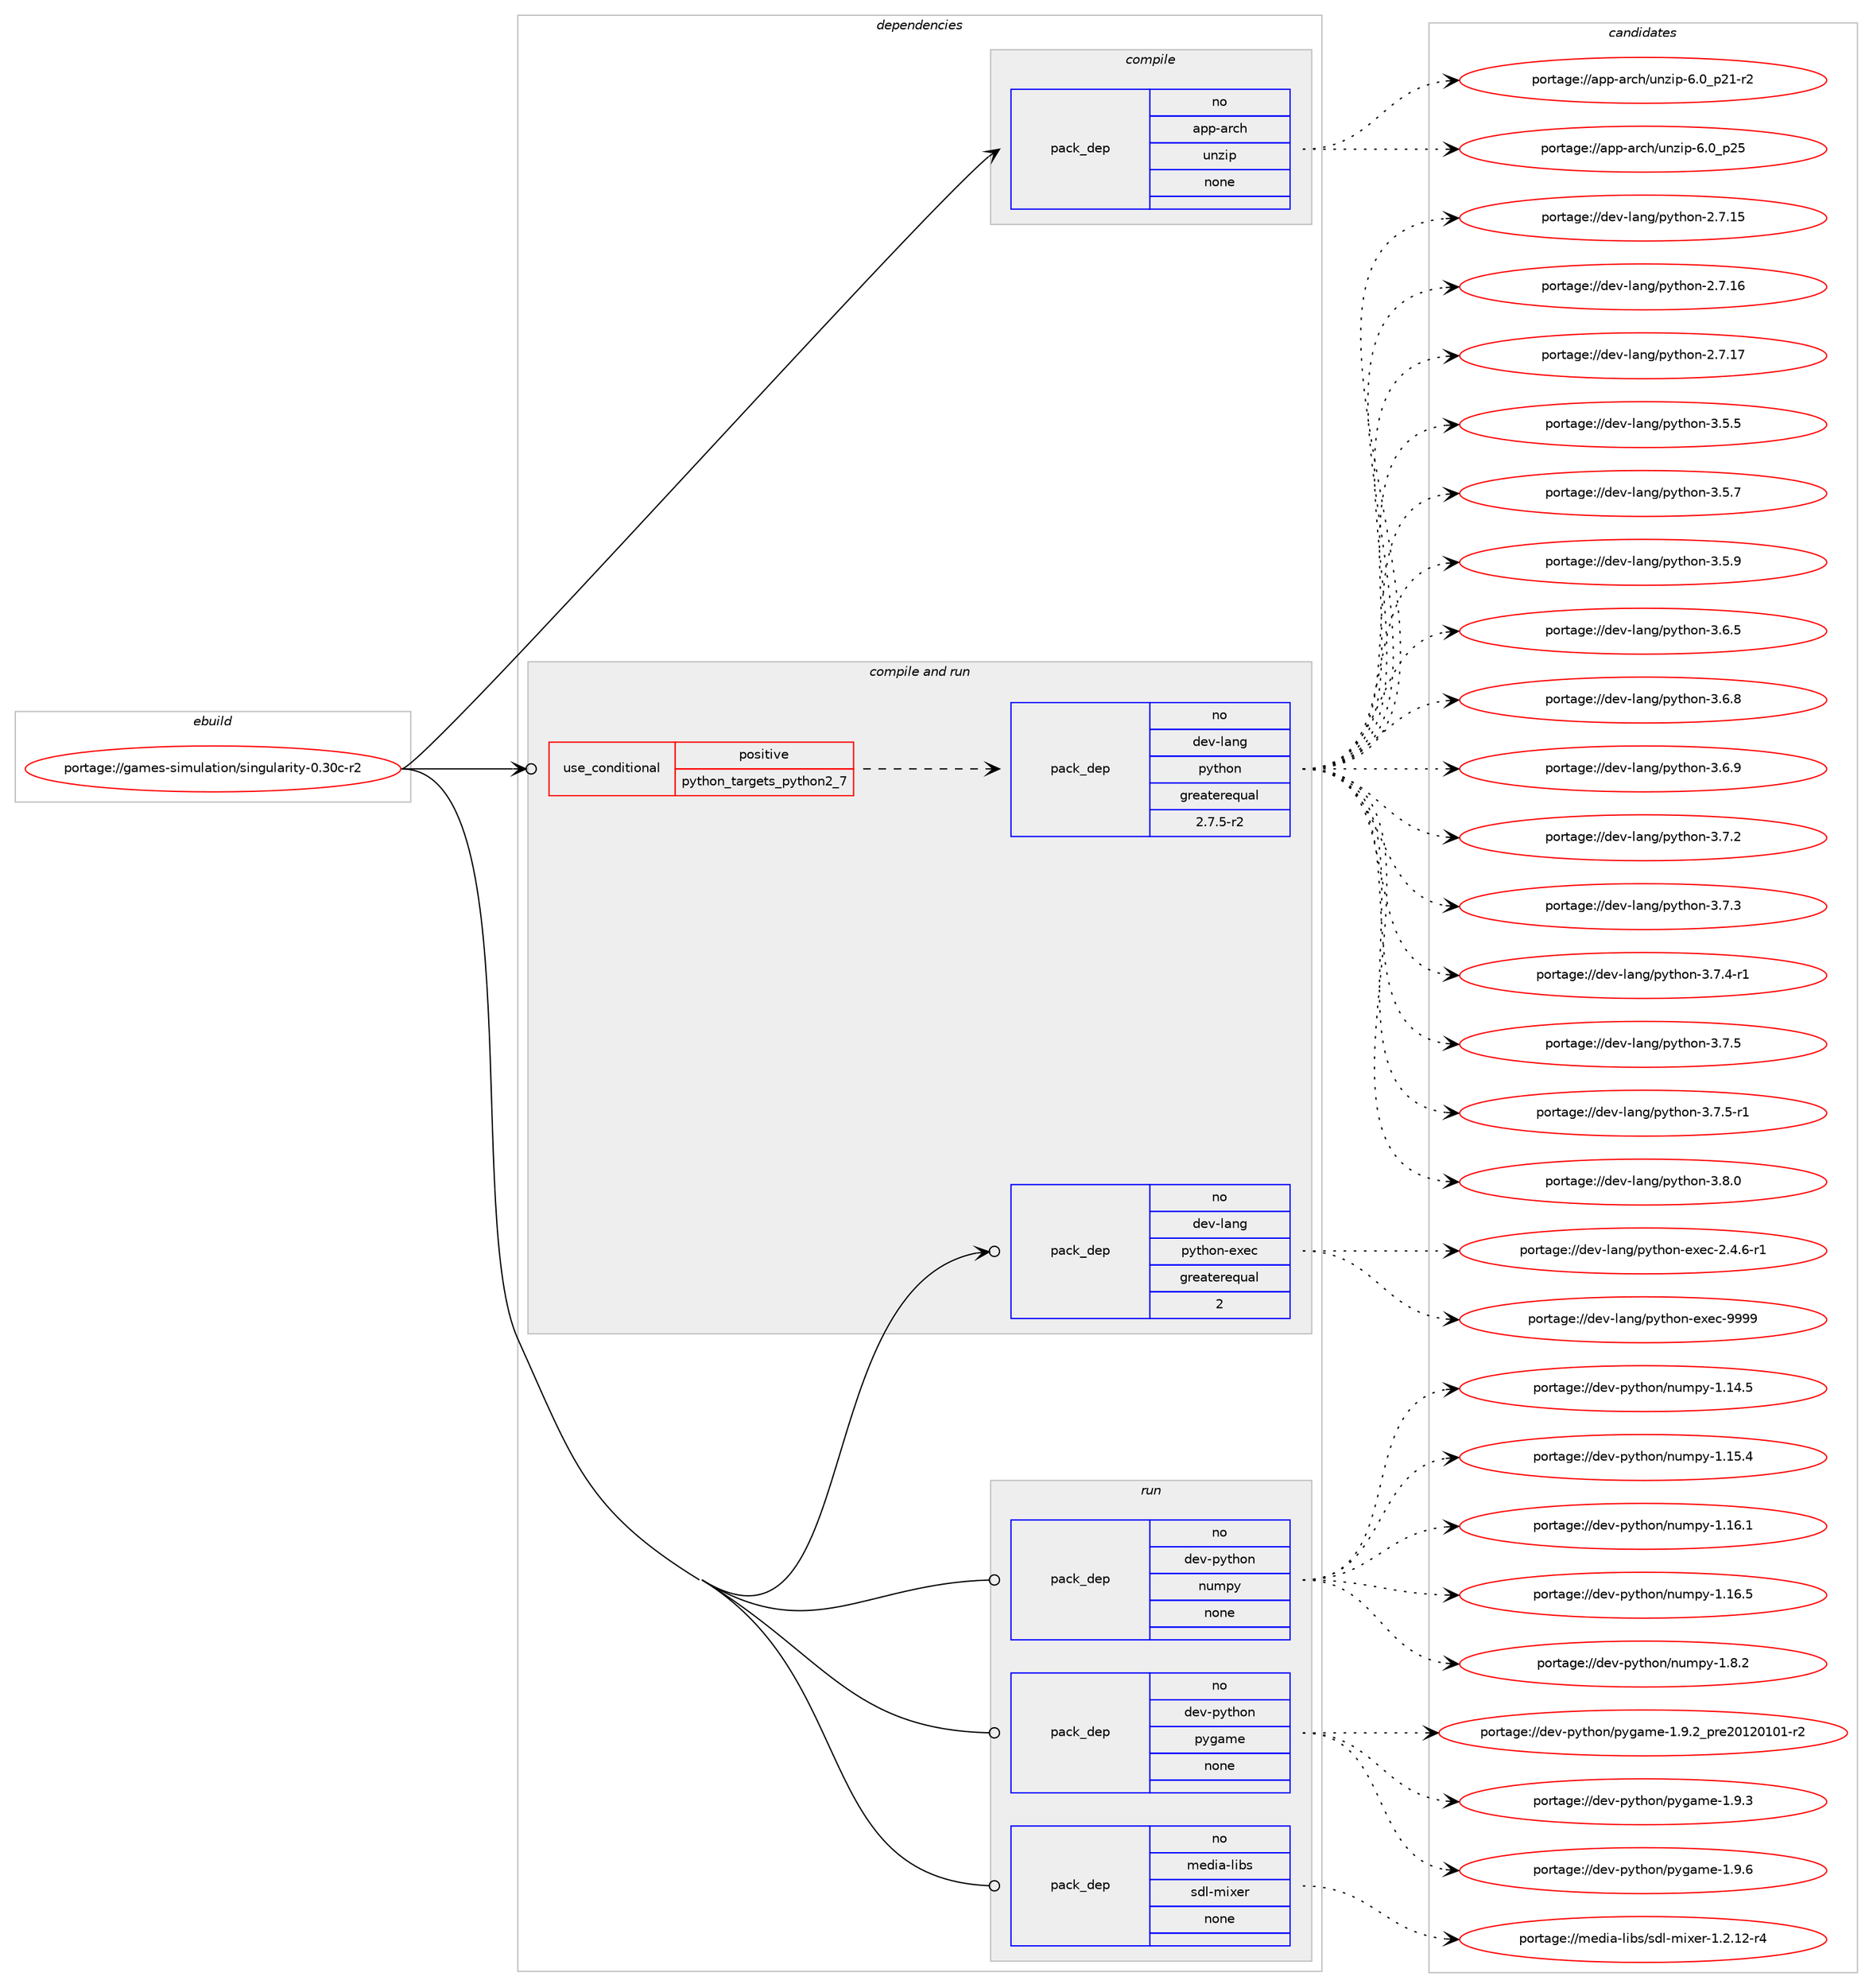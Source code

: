 digraph prolog {

# *************
# Graph options
# *************

newrank=true;
concentrate=true;
compound=true;
graph [rankdir=LR,fontname=Helvetica,fontsize=10,ranksep=1.5];#, ranksep=2.5, nodesep=0.2];
edge  [arrowhead=vee];
node  [fontname=Helvetica,fontsize=10];

# **********
# The ebuild
# **********

subgraph cluster_leftcol {
color=gray;
rank=same;
label=<<i>ebuild</i>>;
id [label="portage://games-simulation/singularity-0.30c-r2", color=red, width=4, href="../games-simulation/singularity-0.30c-r2.svg"];
}

# ****************
# The dependencies
# ****************

subgraph cluster_midcol {
color=gray;
label=<<i>dependencies</i>>;
subgraph cluster_compile {
fillcolor="#eeeeee";
style=filled;
label=<<i>compile</i>>;
subgraph pack198791 {
dependency276658 [label=<<TABLE BORDER="0" CELLBORDER="1" CELLSPACING="0" CELLPADDING="4" WIDTH="220"><TR><TD ROWSPAN="6" CELLPADDING="30">pack_dep</TD></TR><TR><TD WIDTH="110">no</TD></TR><TR><TD>app-arch</TD></TR><TR><TD>unzip</TD></TR><TR><TD>none</TD></TR><TR><TD></TD></TR></TABLE>>, shape=none, color=blue];
}
id:e -> dependency276658:w [weight=20,style="solid",arrowhead="vee"];
}
subgraph cluster_compileandrun {
fillcolor="#eeeeee";
style=filled;
label=<<i>compile and run</i>>;
subgraph cond73831 {
dependency276659 [label=<<TABLE BORDER="0" CELLBORDER="1" CELLSPACING="0" CELLPADDING="4"><TR><TD ROWSPAN="3" CELLPADDING="10">use_conditional</TD></TR><TR><TD>positive</TD></TR><TR><TD>python_targets_python2_7</TD></TR></TABLE>>, shape=none, color=red];
subgraph pack198792 {
dependency276660 [label=<<TABLE BORDER="0" CELLBORDER="1" CELLSPACING="0" CELLPADDING="4" WIDTH="220"><TR><TD ROWSPAN="6" CELLPADDING="30">pack_dep</TD></TR><TR><TD WIDTH="110">no</TD></TR><TR><TD>dev-lang</TD></TR><TR><TD>python</TD></TR><TR><TD>greaterequal</TD></TR><TR><TD>2.7.5-r2</TD></TR></TABLE>>, shape=none, color=blue];
}
dependency276659:e -> dependency276660:w [weight=20,style="dashed",arrowhead="vee"];
}
id:e -> dependency276659:w [weight=20,style="solid",arrowhead="odotvee"];
subgraph pack198793 {
dependency276661 [label=<<TABLE BORDER="0" CELLBORDER="1" CELLSPACING="0" CELLPADDING="4" WIDTH="220"><TR><TD ROWSPAN="6" CELLPADDING="30">pack_dep</TD></TR><TR><TD WIDTH="110">no</TD></TR><TR><TD>dev-lang</TD></TR><TR><TD>python-exec</TD></TR><TR><TD>greaterequal</TD></TR><TR><TD>2</TD></TR></TABLE>>, shape=none, color=blue];
}
id:e -> dependency276661:w [weight=20,style="solid",arrowhead="odotvee"];
}
subgraph cluster_run {
fillcolor="#eeeeee";
style=filled;
label=<<i>run</i>>;
subgraph pack198794 {
dependency276662 [label=<<TABLE BORDER="0" CELLBORDER="1" CELLSPACING="0" CELLPADDING="4" WIDTH="220"><TR><TD ROWSPAN="6" CELLPADDING="30">pack_dep</TD></TR><TR><TD WIDTH="110">no</TD></TR><TR><TD>dev-python</TD></TR><TR><TD>numpy</TD></TR><TR><TD>none</TD></TR><TR><TD></TD></TR></TABLE>>, shape=none, color=blue];
}
id:e -> dependency276662:w [weight=20,style="solid",arrowhead="odot"];
subgraph pack198795 {
dependency276663 [label=<<TABLE BORDER="0" CELLBORDER="1" CELLSPACING="0" CELLPADDING="4" WIDTH="220"><TR><TD ROWSPAN="6" CELLPADDING="30">pack_dep</TD></TR><TR><TD WIDTH="110">no</TD></TR><TR><TD>dev-python</TD></TR><TR><TD>pygame</TD></TR><TR><TD>none</TD></TR><TR><TD></TD></TR></TABLE>>, shape=none, color=blue];
}
id:e -> dependency276663:w [weight=20,style="solid",arrowhead="odot"];
subgraph pack198796 {
dependency276664 [label=<<TABLE BORDER="0" CELLBORDER="1" CELLSPACING="0" CELLPADDING="4" WIDTH="220"><TR><TD ROWSPAN="6" CELLPADDING="30">pack_dep</TD></TR><TR><TD WIDTH="110">no</TD></TR><TR><TD>media-libs</TD></TR><TR><TD>sdl-mixer</TD></TR><TR><TD>none</TD></TR><TR><TD></TD></TR></TABLE>>, shape=none, color=blue];
}
id:e -> dependency276664:w [weight=20,style="solid",arrowhead="odot"];
}
}

# **************
# The candidates
# **************

subgraph cluster_choices {
rank=same;
color=gray;
label=<<i>candidates</i>>;

subgraph choice198791 {
color=black;
nodesep=1;
choiceportage9711211245971149910447117110122105112455446489511250494511450 [label="portage://app-arch/unzip-6.0_p21-r2", color=red, width=4,href="../app-arch/unzip-6.0_p21-r2.svg"];
choiceportage971121124597114991044711711012210511245544648951125053 [label="portage://app-arch/unzip-6.0_p25", color=red, width=4,href="../app-arch/unzip-6.0_p25.svg"];
dependency276658:e -> choiceportage9711211245971149910447117110122105112455446489511250494511450:w [style=dotted,weight="100"];
dependency276658:e -> choiceportage971121124597114991044711711012210511245544648951125053:w [style=dotted,weight="100"];
}
subgraph choice198792 {
color=black;
nodesep=1;
choiceportage10010111845108971101034711212111610411111045504655464953 [label="portage://dev-lang/python-2.7.15", color=red, width=4,href="../dev-lang/python-2.7.15.svg"];
choiceportage10010111845108971101034711212111610411111045504655464954 [label="portage://dev-lang/python-2.7.16", color=red, width=4,href="../dev-lang/python-2.7.16.svg"];
choiceportage10010111845108971101034711212111610411111045504655464955 [label="portage://dev-lang/python-2.7.17", color=red, width=4,href="../dev-lang/python-2.7.17.svg"];
choiceportage100101118451089711010347112121116104111110455146534653 [label="portage://dev-lang/python-3.5.5", color=red, width=4,href="../dev-lang/python-3.5.5.svg"];
choiceportage100101118451089711010347112121116104111110455146534655 [label="portage://dev-lang/python-3.5.7", color=red, width=4,href="../dev-lang/python-3.5.7.svg"];
choiceportage100101118451089711010347112121116104111110455146534657 [label="portage://dev-lang/python-3.5.9", color=red, width=4,href="../dev-lang/python-3.5.9.svg"];
choiceportage100101118451089711010347112121116104111110455146544653 [label="portage://dev-lang/python-3.6.5", color=red, width=4,href="../dev-lang/python-3.6.5.svg"];
choiceportage100101118451089711010347112121116104111110455146544656 [label="portage://dev-lang/python-3.6.8", color=red, width=4,href="../dev-lang/python-3.6.8.svg"];
choiceportage100101118451089711010347112121116104111110455146544657 [label="portage://dev-lang/python-3.6.9", color=red, width=4,href="../dev-lang/python-3.6.9.svg"];
choiceportage100101118451089711010347112121116104111110455146554650 [label="portage://dev-lang/python-3.7.2", color=red, width=4,href="../dev-lang/python-3.7.2.svg"];
choiceportage100101118451089711010347112121116104111110455146554651 [label="portage://dev-lang/python-3.7.3", color=red, width=4,href="../dev-lang/python-3.7.3.svg"];
choiceportage1001011184510897110103471121211161041111104551465546524511449 [label="portage://dev-lang/python-3.7.4-r1", color=red, width=4,href="../dev-lang/python-3.7.4-r1.svg"];
choiceportage100101118451089711010347112121116104111110455146554653 [label="portage://dev-lang/python-3.7.5", color=red, width=4,href="../dev-lang/python-3.7.5.svg"];
choiceportage1001011184510897110103471121211161041111104551465546534511449 [label="portage://dev-lang/python-3.7.5-r1", color=red, width=4,href="../dev-lang/python-3.7.5-r1.svg"];
choiceportage100101118451089711010347112121116104111110455146564648 [label="portage://dev-lang/python-3.8.0", color=red, width=4,href="../dev-lang/python-3.8.0.svg"];
dependency276660:e -> choiceportage10010111845108971101034711212111610411111045504655464953:w [style=dotted,weight="100"];
dependency276660:e -> choiceportage10010111845108971101034711212111610411111045504655464954:w [style=dotted,weight="100"];
dependency276660:e -> choiceportage10010111845108971101034711212111610411111045504655464955:w [style=dotted,weight="100"];
dependency276660:e -> choiceportage100101118451089711010347112121116104111110455146534653:w [style=dotted,weight="100"];
dependency276660:e -> choiceportage100101118451089711010347112121116104111110455146534655:w [style=dotted,weight="100"];
dependency276660:e -> choiceportage100101118451089711010347112121116104111110455146534657:w [style=dotted,weight="100"];
dependency276660:e -> choiceportage100101118451089711010347112121116104111110455146544653:w [style=dotted,weight="100"];
dependency276660:e -> choiceportage100101118451089711010347112121116104111110455146544656:w [style=dotted,weight="100"];
dependency276660:e -> choiceportage100101118451089711010347112121116104111110455146544657:w [style=dotted,weight="100"];
dependency276660:e -> choiceportage100101118451089711010347112121116104111110455146554650:w [style=dotted,weight="100"];
dependency276660:e -> choiceportage100101118451089711010347112121116104111110455146554651:w [style=dotted,weight="100"];
dependency276660:e -> choiceportage1001011184510897110103471121211161041111104551465546524511449:w [style=dotted,weight="100"];
dependency276660:e -> choiceportage100101118451089711010347112121116104111110455146554653:w [style=dotted,weight="100"];
dependency276660:e -> choiceportage1001011184510897110103471121211161041111104551465546534511449:w [style=dotted,weight="100"];
dependency276660:e -> choiceportage100101118451089711010347112121116104111110455146564648:w [style=dotted,weight="100"];
}
subgraph choice198793 {
color=black;
nodesep=1;
choiceportage10010111845108971101034711212111610411111045101120101994550465246544511449 [label="portage://dev-lang/python-exec-2.4.6-r1", color=red, width=4,href="../dev-lang/python-exec-2.4.6-r1.svg"];
choiceportage10010111845108971101034711212111610411111045101120101994557575757 [label="portage://dev-lang/python-exec-9999", color=red, width=4,href="../dev-lang/python-exec-9999.svg"];
dependency276661:e -> choiceportage10010111845108971101034711212111610411111045101120101994550465246544511449:w [style=dotted,weight="100"];
dependency276661:e -> choiceportage10010111845108971101034711212111610411111045101120101994557575757:w [style=dotted,weight="100"];
}
subgraph choice198794 {
color=black;
nodesep=1;
choiceportage100101118451121211161041111104711011710911212145494649524653 [label="portage://dev-python/numpy-1.14.5", color=red, width=4,href="../dev-python/numpy-1.14.5.svg"];
choiceportage100101118451121211161041111104711011710911212145494649534652 [label="portage://dev-python/numpy-1.15.4", color=red, width=4,href="../dev-python/numpy-1.15.4.svg"];
choiceportage100101118451121211161041111104711011710911212145494649544649 [label="portage://dev-python/numpy-1.16.1", color=red, width=4,href="../dev-python/numpy-1.16.1.svg"];
choiceportage100101118451121211161041111104711011710911212145494649544653 [label="portage://dev-python/numpy-1.16.5", color=red, width=4,href="../dev-python/numpy-1.16.5.svg"];
choiceportage1001011184511212111610411111047110117109112121454946564650 [label="portage://dev-python/numpy-1.8.2", color=red, width=4,href="../dev-python/numpy-1.8.2.svg"];
dependency276662:e -> choiceportage100101118451121211161041111104711011710911212145494649524653:w [style=dotted,weight="100"];
dependency276662:e -> choiceportage100101118451121211161041111104711011710911212145494649534652:w [style=dotted,weight="100"];
dependency276662:e -> choiceportage100101118451121211161041111104711011710911212145494649544649:w [style=dotted,weight="100"];
dependency276662:e -> choiceportage100101118451121211161041111104711011710911212145494649544653:w [style=dotted,weight="100"];
dependency276662:e -> choiceportage1001011184511212111610411111047110117109112121454946564650:w [style=dotted,weight="100"];
}
subgraph choice198795 {
color=black;
nodesep=1;
choiceportage1001011184511212111610411111047112121103971091014549465746509511211410150484950484948494511450 [label="portage://dev-python/pygame-1.9.2_pre20120101-r2", color=red, width=4,href="../dev-python/pygame-1.9.2_pre20120101-r2.svg"];
choiceportage100101118451121211161041111104711212110397109101454946574651 [label="portage://dev-python/pygame-1.9.3", color=red, width=4,href="../dev-python/pygame-1.9.3.svg"];
choiceportage100101118451121211161041111104711212110397109101454946574654 [label="portage://dev-python/pygame-1.9.6", color=red, width=4,href="../dev-python/pygame-1.9.6.svg"];
dependency276663:e -> choiceportage1001011184511212111610411111047112121103971091014549465746509511211410150484950484948494511450:w [style=dotted,weight="100"];
dependency276663:e -> choiceportage100101118451121211161041111104711212110397109101454946574651:w [style=dotted,weight="100"];
dependency276663:e -> choiceportage100101118451121211161041111104711212110397109101454946574654:w [style=dotted,weight="100"];
}
subgraph choice198796 {
color=black;
nodesep=1;
choiceportage1091011001059745108105981154711510010845109105120101114454946504649504511452 [label="portage://media-libs/sdl-mixer-1.2.12-r4", color=red, width=4,href="../media-libs/sdl-mixer-1.2.12-r4.svg"];
dependency276664:e -> choiceportage1091011001059745108105981154711510010845109105120101114454946504649504511452:w [style=dotted,weight="100"];
}
}

}

